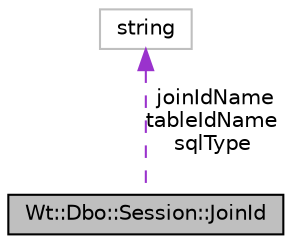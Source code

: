 digraph "Wt::Dbo::Session::JoinId"
{
 // LATEX_PDF_SIZE
  edge [fontname="Helvetica",fontsize="10",labelfontname="Helvetica",labelfontsize="10"];
  node [fontname="Helvetica",fontsize="10",shape=record];
  Node1 [label="Wt::Dbo::Session::JoinId",height=0.2,width=0.4,color="black", fillcolor="grey75", style="filled", fontcolor="black",tooltip=" "];
  Node2 -> Node1 [dir="back",color="darkorchid3",fontsize="10",style="dashed",label=" joinIdName\ntableIdName\nsqlType" ];
  Node2 [label="string",height=0.2,width=0.4,color="grey75", fillcolor="white", style="filled",tooltip=" "];
}
